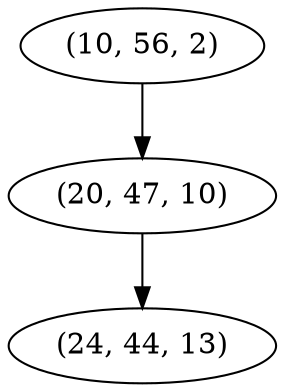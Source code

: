 digraph tree {
    "(10, 56, 2)";
    "(20, 47, 10)";
    "(24, 44, 13)";
    "(10, 56, 2)" -> "(20, 47, 10)";
    "(20, 47, 10)" -> "(24, 44, 13)";
}
